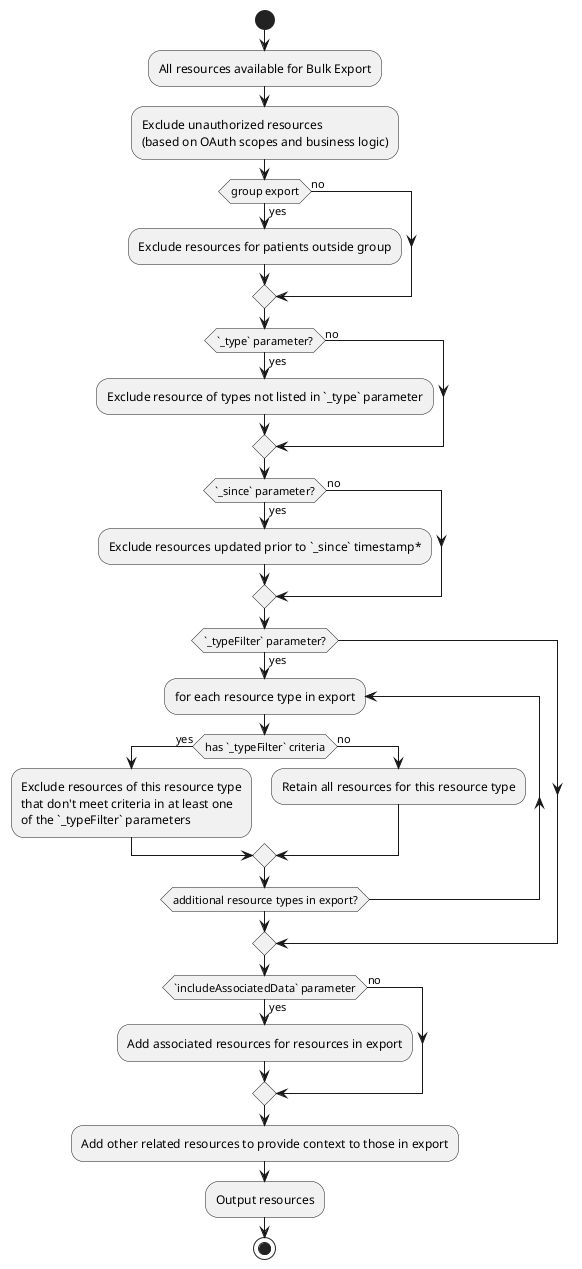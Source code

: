 @startuml
start
:All resources available for Bulk Export;
:Exclude unauthorized resources
(based on OAuth scopes and business logic);
if (group export) then (yes)
  :Exclude resources for patients outside group;
else (no)
endif
if (`_type` parameter?) then (yes)
  :Exclude resource of types not listed in `_type` parameter;
else (no)
endif
if (`_since` parameter?) then (yes)
  :Exclude resources updated prior to `_since` timestamp*;
else (no)
endif
if (`_typeFilter` parameter?) then (yes)
  repeat :for each resource type in export;
  if (has `_typeFilter` criteria) then (yes)
    :Exclude resources of this resource type 
    that don't meet criteria in at least one 
    of the `_typeFilter` parameters;
  else (no)
    :Retain all resources for this resource type;
  endif
  repeat while (additional resource types in export?);
endif
if (`includeAssociatedData` parameter) then (yes)
  :Add associated resources for resources in export;
else (no)
endif
:Add other related resources to provide context to those in export;
:Output resources;
stop
@enduml